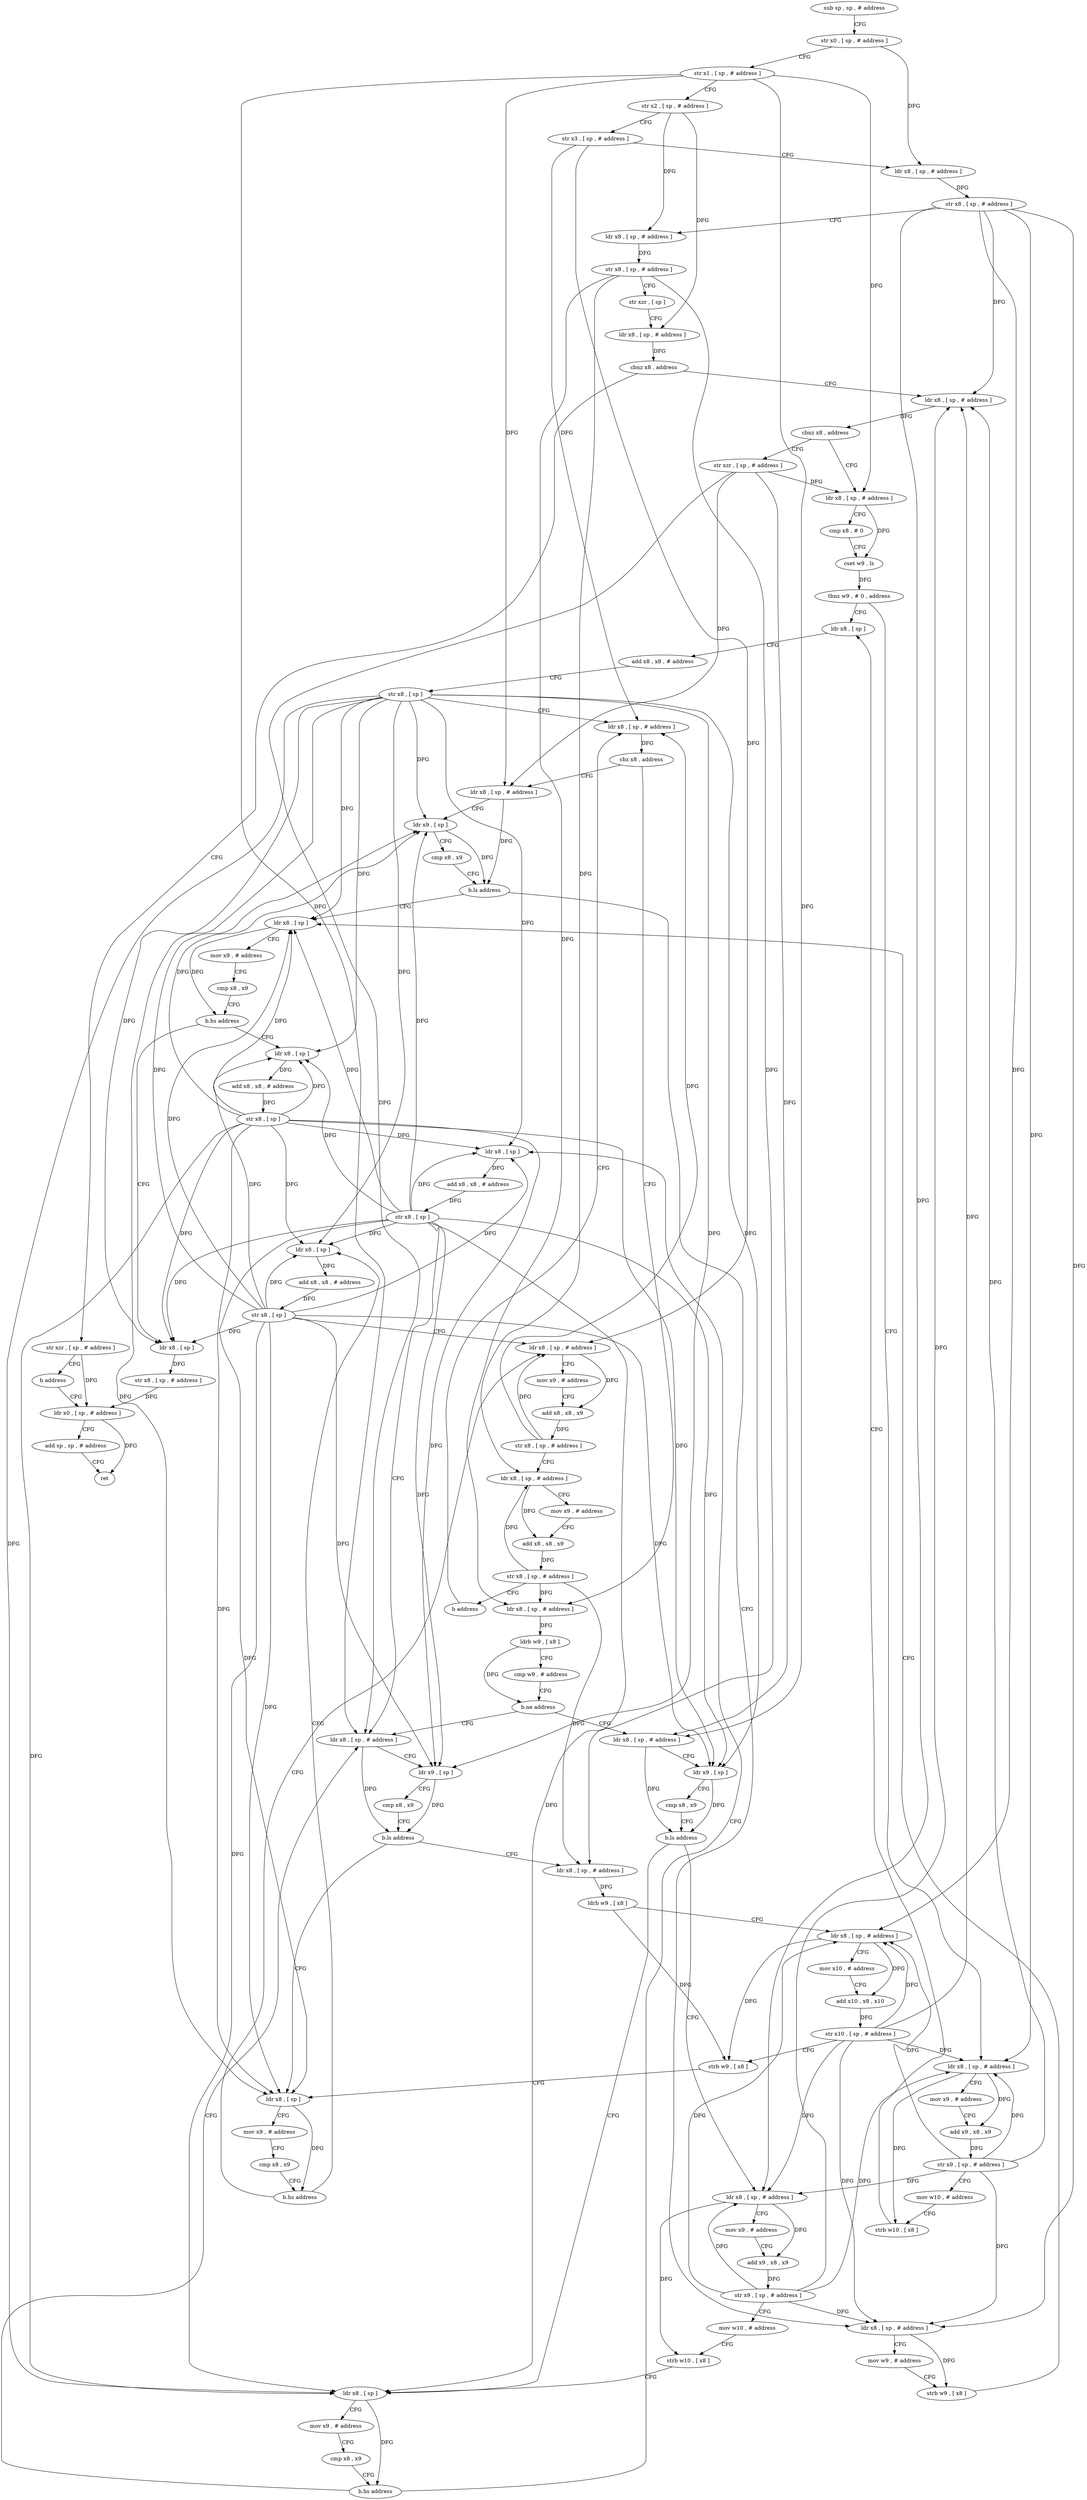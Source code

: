 digraph "func" {
"4377508" [label = "sub sp , sp , # address" ]
"4377512" [label = "str x0 , [ sp , # address ]" ]
"4377516" [label = "str x1 , [ sp , # address ]" ]
"4377520" [label = "str x2 , [ sp , # address ]" ]
"4377524" [label = "str x3 , [ sp , # address ]" ]
"4377528" [label = "ldr x8 , [ sp , # address ]" ]
"4377532" [label = "str x8 , [ sp , # address ]" ]
"4377536" [label = "ldr x8 , [ sp , # address ]" ]
"4377540" [label = "str x8 , [ sp , # address ]" ]
"4377544" [label = "str xzr , [ sp ]" ]
"4377548" [label = "ldr x8 , [ sp , # address ]" ]
"4377552" [label = "cbnz x8 , address" ]
"4377564" [label = "ldr x8 , [ sp , # address ]" ]
"4377556" [label = "str xzr , [ sp , # address ]" ]
"4377568" [label = "cbnz x8 , address" ]
"4377576" [label = "ldr x8 , [ sp , # address ]" ]
"4377572" [label = "str xzr , [ sp , # address ]" ]
"4377560" [label = "b address" ]
"4377892" [label = "ldr x0 , [ sp , # address ]" ]
"4377580" [label = "cmp x8 , # 0" ]
"4377584" [label = "cset w9 , ls" ]
"4377588" [label = "tbnz w9 , # 0 , address" ]
"4377616" [label = "ldr x8 , [ sp ]" ]
"4377592" [label = "ldr x8 , [ sp , # address ]" ]
"4377896" [label = "add sp , sp , # address" ]
"4377900" [label = "ret" ]
"4377620" [label = "add x8 , x8 , # address" ]
"4377624" [label = "str x8 , [ sp ]" ]
"4377628" [label = "ldr x8 , [ sp , # address ]" ]
"4377596" [label = "mov x9 , # address" ]
"4377600" [label = "add x9 , x8 , x9" ]
"4377604" [label = "str x9 , [ sp , # address ]" ]
"4377608" [label = "mov w10 , # address" ]
"4377612" [label = "strb w10 , [ x8 ]" ]
"4377828" [label = "ldr x8 , [ sp , # address ]" ]
"4377832" [label = "ldr x9 , [ sp ]" ]
"4377836" [label = "cmp x8 , x9" ]
"4377840" [label = "b.ls address" ]
"4377856" [label = "ldr x8 , [ sp ]" ]
"4377844" [label = "ldr x8 , [ sp , # address ]" ]
"4377636" [label = "ldr x8 , [ sp , # address ]" ]
"4377640" [label = "ldrb w9 , [ x8 ]" ]
"4377644" [label = "cmp w9 , # address" ]
"4377648" [label = "b.ne address" ]
"4377720" [label = "ldr x8 , [ sp , # address ]" ]
"4377652" [label = "ldr x8 , [ sp , # address ]" ]
"4377860" [label = "mov x9 , # address" ]
"4377864" [label = "cmp x8 , x9" ]
"4377868" [label = "b.hs address" ]
"4377884" [label = "ldr x8 , [ sp ]" ]
"4377872" [label = "ldr x8 , [ sp ]" ]
"4377848" [label = "mov w9 , # address" ]
"4377852" [label = "strb w9 , [ x8 ]" ]
"4377724" [label = "ldr x9 , [ sp ]" ]
"4377728" [label = "cmp x8 , x9" ]
"4377732" [label = "b.ls address" ]
"4377764" [label = "ldr x8 , [ sp ]" ]
"4377736" [label = "ldr x8 , [ sp , # address ]" ]
"4377656" [label = "ldr x9 , [ sp ]" ]
"4377660" [label = "cmp x8 , x9" ]
"4377664" [label = "b.ls address" ]
"4377692" [label = "ldr x8 , [ sp ]" ]
"4377668" [label = "ldr x8 , [ sp , # address ]" ]
"4377888" [label = "str x8 , [ sp , # address ]" ]
"4377876" [label = "add x8 , x8 , # address" ]
"4377880" [label = "str x8 , [ sp ]" ]
"4377768" [label = "mov x9 , # address" ]
"4377772" [label = "cmp x8 , x9" ]
"4377776" [label = "b.hs address" ]
"4377792" [label = "ldr x8 , [ sp , # address ]" ]
"4377780" [label = "ldr x8 , [ sp ]" ]
"4377740" [label = "ldrb w9 , [ x8 ]" ]
"4377744" [label = "ldr x8 , [ sp , # address ]" ]
"4377748" [label = "mov x10 , # address" ]
"4377752" [label = "add x10 , x8 , x10" ]
"4377756" [label = "str x10 , [ sp , # address ]" ]
"4377760" [label = "strb w9 , [ x8 ]" ]
"4377696" [label = "mov x9 , # address" ]
"4377700" [label = "cmp x8 , x9" ]
"4377704" [label = "b.hs address" ]
"4377708" [label = "ldr x8 , [ sp ]" ]
"4377672" [label = "mov x9 , # address" ]
"4377676" [label = "add x9 , x8 , x9" ]
"4377680" [label = "str x9 , [ sp , # address ]" ]
"4377684" [label = "mov w10 , # address" ]
"4377688" [label = "strb w10 , [ x8 ]" ]
"4377796" [label = "mov x9 , # address" ]
"4377800" [label = "add x8 , x8 , x9" ]
"4377804" [label = "str x8 , [ sp , # address ]" ]
"4377808" [label = "ldr x8 , [ sp , # address ]" ]
"4377812" [label = "mov x9 , # address" ]
"4377816" [label = "add x8 , x8 , x9" ]
"4377820" [label = "str x8 , [ sp , # address ]" ]
"4377824" [label = "b address" ]
"4377784" [label = "add x8 , x8 , # address" ]
"4377788" [label = "str x8 , [ sp ]" ]
"4377712" [label = "add x8 , x8 , # address" ]
"4377716" [label = "str x8 , [ sp ]" ]
"4377632" [label = "cbz x8 , address" ]
"4377508" -> "4377512" [ label = "CFG" ]
"4377512" -> "4377516" [ label = "CFG" ]
"4377512" -> "4377528" [ label = "DFG" ]
"4377516" -> "4377520" [ label = "CFG" ]
"4377516" -> "4377576" [ label = "DFG" ]
"4377516" -> "4377828" [ label = "DFG" ]
"4377516" -> "4377720" [ label = "DFG" ]
"4377516" -> "4377652" [ label = "DFG" ]
"4377520" -> "4377524" [ label = "CFG" ]
"4377520" -> "4377536" [ label = "DFG" ]
"4377520" -> "4377548" [ label = "DFG" ]
"4377524" -> "4377528" [ label = "CFG" ]
"4377524" -> "4377628" [ label = "DFG" ]
"4377524" -> "4377792" [ label = "DFG" ]
"4377528" -> "4377532" [ label = "DFG" ]
"4377532" -> "4377536" [ label = "CFG" ]
"4377532" -> "4377564" [ label = "DFG" ]
"4377532" -> "4377592" [ label = "DFG" ]
"4377532" -> "4377844" [ label = "DFG" ]
"4377532" -> "4377744" [ label = "DFG" ]
"4377532" -> "4377668" [ label = "DFG" ]
"4377536" -> "4377540" [ label = "DFG" ]
"4377540" -> "4377544" [ label = "CFG" ]
"4377540" -> "4377636" [ label = "DFG" ]
"4377540" -> "4377736" [ label = "DFG" ]
"4377540" -> "4377808" [ label = "DFG" ]
"4377544" -> "4377548" [ label = "CFG" ]
"4377548" -> "4377552" [ label = "DFG" ]
"4377552" -> "4377564" [ label = "CFG" ]
"4377552" -> "4377556" [ label = "CFG" ]
"4377564" -> "4377568" [ label = "DFG" ]
"4377556" -> "4377560" [ label = "CFG" ]
"4377556" -> "4377892" [ label = "DFG" ]
"4377568" -> "4377576" [ label = "CFG" ]
"4377568" -> "4377572" [ label = "CFG" ]
"4377576" -> "4377580" [ label = "CFG" ]
"4377576" -> "4377584" [ label = "DFG" ]
"4377572" -> "4377576" [ label = "DFG" ]
"4377572" -> "4377828" [ label = "DFG" ]
"4377572" -> "4377720" [ label = "DFG" ]
"4377572" -> "4377652" [ label = "DFG" ]
"4377560" -> "4377892" [ label = "CFG" ]
"4377892" -> "4377896" [ label = "CFG" ]
"4377892" -> "4377900" [ label = "DFG" ]
"4377580" -> "4377584" [ label = "CFG" ]
"4377584" -> "4377588" [ label = "DFG" ]
"4377588" -> "4377616" [ label = "CFG" ]
"4377588" -> "4377592" [ label = "CFG" ]
"4377616" -> "4377620" [ label = "CFG" ]
"4377592" -> "4377596" [ label = "CFG" ]
"4377592" -> "4377600" [ label = "DFG" ]
"4377592" -> "4377612" [ label = "DFG" ]
"4377896" -> "4377900" [ label = "CFG" ]
"4377620" -> "4377624" [ label = "CFG" ]
"4377624" -> "4377628" [ label = "CFG" ]
"4377624" -> "4377832" [ label = "DFG" ]
"4377624" -> "4377856" [ label = "DFG" ]
"4377624" -> "4377724" [ label = "DFG" ]
"4377624" -> "4377656" [ label = "DFG" ]
"4377624" -> "4377884" [ label = "DFG" ]
"4377624" -> "4377872" [ label = "DFG" ]
"4377624" -> "4377764" [ label = "DFG" ]
"4377624" -> "4377692" [ label = "DFG" ]
"4377624" -> "4377780" [ label = "DFG" ]
"4377624" -> "4377708" [ label = "DFG" ]
"4377628" -> "4377632" [ label = "DFG" ]
"4377596" -> "4377600" [ label = "CFG" ]
"4377600" -> "4377604" [ label = "DFG" ]
"4377604" -> "4377608" [ label = "CFG" ]
"4377604" -> "4377564" [ label = "DFG" ]
"4377604" -> "4377592" [ label = "DFG" ]
"4377604" -> "4377844" [ label = "DFG" ]
"4377604" -> "4377744" [ label = "DFG" ]
"4377604" -> "4377668" [ label = "DFG" ]
"4377608" -> "4377612" [ label = "CFG" ]
"4377612" -> "4377616" [ label = "CFG" ]
"4377828" -> "4377832" [ label = "CFG" ]
"4377828" -> "4377840" [ label = "DFG" ]
"4377832" -> "4377836" [ label = "CFG" ]
"4377832" -> "4377840" [ label = "DFG" ]
"4377836" -> "4377840" [ label = "CFG" ]
"4377840" -> "4377856" [ label = "CFG" ]
"4377840" -> "4377844" [ label = "CFG" ]
"4377856" -> "4377860" [ label = "CFG" ]
"4377856" -> "4377868" [ label = "DFG" ]
"4377844" -> "4377848" [ label = "CFG" ]
"4377844" -> "4377852" [ label = "DFG" ]
"4377636" -> "4377640" [ label = "DFG" ]
"4377640" -> "4377644" [ label = "CFG" ]
"4377640" -> "4377648" [ label = "DFG" ]
"4377644" -> "4377648" [ label = "CFG" ]
"4377648" -> "4377720" [ label = "CFG" ]
"4377648" -> "4377652" [ label = "CFG" ]
"4377720" -> "4377724" [ label = "CFG" ]
"4377720" -> "4377732" [ label = "DFG" ]
"4377652" -> "4377656" [ label = "CFG" ]
"4377652" -> "4377664" [ label = "DFG" ]
"4377860" -> "4377864" [ label = "CFG" ]
"4377864" -> "4377868" [ label = "CFG" ]
"4377868" -> "4377884" [ label = "CFG" ]
"4377868" -> "4377872" [ label = "CFG" ]
"4377884" -> "4377888" [ label = "DFG" ]
"4377872" -> "4377876" [ label = "DFG" ]
"4377848" -> "4377852" [ label = "CFG" ]
"4377852" -> "4377856" [ label = "CFG" ]
"4377724" -> "4377728" [ label = "CFG" ]
"4377724" -> "4377732" [ label = "DFG" ]
"4377728" -> "4377732" [ label = "CFG" ]
"4377732" -> "4377764" [ label = "CFG" ]
"4377732" -> "4377736" [ label = "CFG" ]
"4377764" -> "4377768" [ label = "CFG" ]
"4377764" -> "4377776" [ label = "DFG" ]
"4377736" -> "4377740" [ label = "DFG" ]
"4377656" -> "4377660" [ label = "CFG" ]
"4377656" -> "4377664" [ label = "DFG" ]
"4377660" -> "4377664" [ label = "CFG" ]
"4377664" -> "4377692" [ label = "CFG" ]
"4377664" -> "4377668" [ label = "CFG" ]
"4377692" -> "4377696" [ label = "CFG" ]
"4377692" -> "4377704" [ label = "DFG" ]
"4377668" -> "4377672" [ label = "CFG" ]
"4377668" -> "4377676" [ label = "DFG" ]
"4377668" -> "4377688" [ label = "DFG" ]
"4377888" -> "4377892" [ label = "DFG" ]
"4377876" -> "4377880" [ label = "DFG" ]
"4377880" -> "4377884" [ label = "DFG" ]
"4377880" -> "4377832" [ label = "DFG" ]
"4377880" -> "4377856" [ label = "DFG" ]
"4377880" -> "4377724" [ label = "DFG" ]
"4377880" -> "4377656" [ label = "DFG" ]
"4377880" -> "4377872" [ label = "DFG" ]
"4377880" -> "4377764" [ label = "DFG" ]
"4377880" -> "4377692" [ label = "DFG" ]
"4377880" -> "4377780" [ label = "DFG" ]
"4377880" -> "4377708" [ label = "DFG" ]
"4377768" -> "4377772" [ label = "CFG" ]
"4377772" -> "4377776" [ label = "CFG" ]
"4377776" -> "4377792" [ label = "CFG" ]
"4377776" -> "4377780" [ label = "CFG" ]
"4377792" -> "4377796" [ label = "CFG" ]
"4377792" -> "4377800" [ label = "DFG" ]
"4377780" -> "4377784" [ label = "DFG" ]
"4377740" -> "4377744" [ label = "CFG" ]
"4377740" -> "4377760" [ label = "DFG" ]
"4377744" -> "4377748" [ label = "CFG" ]
"4377744" -> "4377752" [ label = "DFG" ]
"4377744" -> "4377760" [ label = "DFG" ]
"4377748" -> "4377752" [ label = "CFG" ]
"4377752" -> "4377756" [ label = "DFG" ]
"4377756" -> "4377760" [ label = "CFG" ]
"4377756" -> "4377564" [ label = "DFG" ]
"4377756" -> "4377592" [ label = "DFG" ]
"4377756" -> "4377844" [ label = "DFG" ]
"4377756" -> "4377744" [ label = "DFG" ]
"4377756" -> "4377668" [ label = "DFG" ]
"4377760" -> "4377764" [ label = "CFG" ]
"4377696" -> "4377700" [ label = "CFG" ]
"4377700" -> "4377704" [ label = "CFG" ]
"4377704" -> "4377720" [ label = "CFG" ]
"4377704" -> "4377708" [ label = "CFG" ]
"4377708" -> "4377712" [ label = "DFG" ]
"4377672" -> "4377676" [ label = "CFG" ]
"4377676" -> "4377680" [ label = "DFG" ]
"4377680" -> "4377684" [ label = "CFG" ]
"4377680" -> "4377564" [ label = "DFG" ]
"4377680" -> "4377592" [ label = "DFG" ]
"4377680" -> "4377844" [ label = "DFG" ]
"4377680" -> "4377744" [ label = "DFG" ]
"4377680" -> "4377668" [ label = "DFG" ]
"4377684" -> "4377688" [ label = "CFG" ]
"4377688" -> "4377692" [ label = "CFG" ]
"4377796" -> "4377800" [ label = "CFG" ]
"4377800" -> "4377804" [ label = "DFG" ]
"4377804" -> "4377808" [ label = "CFG" ]
"4377804" -> "4377628" [ label = "DFG" ]
"4377804" -> "4377792" [ label = "DFG" ]
"4377808" -> "4377812" [ label = "CFG" ]
"4377808" -> "4377816" [ label = "DFG" ]
"4377812" -> "4377816" [ label = "CFG" ]
"4377816" -> "4377820" [ label = "DFG" ]
"4377820" -> "4377824" [ label = "CFG" ]
"4377820" -> "4377636" [ label = "DFG" ]
"4377820" -> "4377736" [ label = "DFG" ]
"4377820" -> "4377808" [ label = "DFG" ]
"4377824" -> "4377628" [ label = "CFG" ]
"4377784" -> "4377788" [ label = "DFG" ]
"4377788" -> "4377792" [ label = "CFG" ]
"4377788" -> "4377832" [ label = "DFG" ]
"4377788" -> "4377856" [ label = "DFG" ]
"4377788" -> "4377724" [ label = "DFG" ]
"4377788" -> "4377656" [ label = "DFG" ]
"4377788" -> "4377884" [ label = "DFG" ]
"4377788" -> "4377872" [ label = "DFG" ]
"4377788" -> "4377764" [ label = "DFG" ]
"4377788" -> "4377692" [ label = "DFG" ]
"4377788" -> "4377780" [ label = "DFG" ]
"4377788" -> "4377708" [ label = "DFG" ]
"4377712" -> "4377716" [ label = "DFG" ]
"4377716" -> "4377720" [ label = "CFG" ]
"4377716" -> "4377832" [ label = "DFG" ]
"4377716" -> "4377856" [ label = "DFG" ]
"4377716" -> "4377724" [ label = "DFG" ]
"4377716" -> "4377656" [ label = "DFG" ]
"4377716" -> "4377884" [ label = "DFG" ]
"4377716" -> "4377872" [ label = "DFG" ]
"4377716" -> "4377764" [ label = "DFG" ]
"4377716" -> "4377692" [ label = "DFG" ]
"4377716" -> "4377780" [ label = "DFG" ]
"4377716" -> "4377708" [ label = "DFG" ]
"4377632" -> "4377828" [ label = "CFG" ]
"4377632" -> "4377636" [ label = "CFG" ]
}
